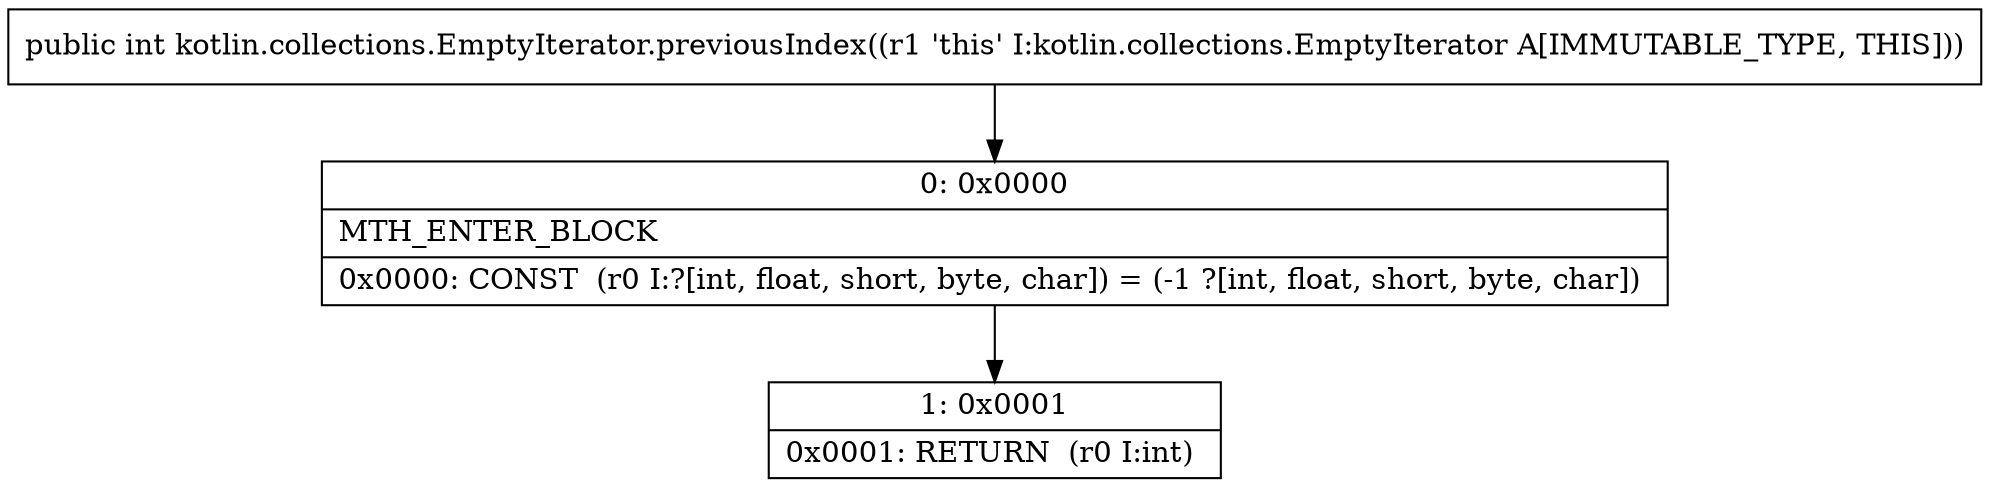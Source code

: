 digraph "CFG forkotlin.collections.EmptyIterator.previousIndex()I" {
Node_0 [shape=record,label="{0\:\ 0x0000|MTH_ENTER_BLOCK\l|0x0000: CONST  (r0 I:?[int, float, short, byte, char]) = (\-1 ?[int, float, short, byte, char]) \l}"];
Node_1 [shape=record,label="{1\:\ 0x0001|0x0001: RETURN  (r0 I:int) \l}"];
MethodNode[shape=record,label="{public int kotlin.collections.EmptyIterator.previousIndex((r1 'this' I:kotlin.collections.EmptyIterator A[IMMUTABLE_TYPE, THIS])) }"];
MethodNode -> Node_0;
Node_0 -> Node_1;
}

